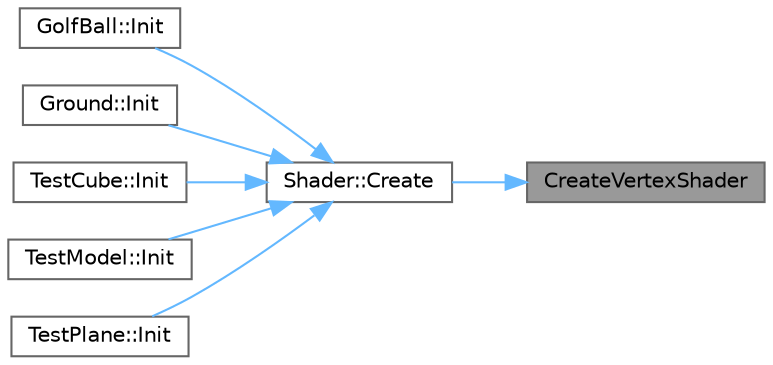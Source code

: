 digraph "CreateVertexShader"
{
 // LATEX_PDF_SIZE
  bgcolor="transparent";
  edge [fontname=Helvetica,fontsize=10,labelfontname=Helvetica,labelfontsize=10];
  node [fontname=Helvetica,fontsize=10,shape=box,height=0.2,width=0.4];
  rankdir="RL";
  Node1 [id="Node000001",label="CreateVertexShader",height=0.2,width=0.4,color="gray40", fillcolor="grey60", style="filled", fontcolor="black",tooltip=" "];
  Node1 -> Node2 [id="edge7_Node000001_Node000002",dir="back",color="steelblue1",style="solid",tooltip=" "];
  Node2 [id="Node000002",label="Shader::Create",height=0.2,width=0.4,color="grey40", fillcolor="white", style="filled",URL="$class_shader.html#aa9c0b85d800c697d60873b7eafe79267",tooltip=" "];
  Node2 -> Node3 [id="edge8_Node000002_Node000003",dir="back",color="steelblue1",style="solid",tooltip=" "];
  Node3 [id="Node000003",label="GolfBall::Init",height=0.2,width=0.4,color="grey40", fillcolor="white", style="filled",URL="$class_golf_ball.html#a1faa794a7a359c683bfc9f453d249ea5",tooltip=" "];
  Node2 -> Node4 [id="edge9_Node000002_Node000004",dir="back",color="steelblue1",style="solid",tooltip=" "];
  Node4 [id="Node000004",label="Ground::Init",height=0.2,width=0.4,color="grey40", fillcolor="white", style="filled",URL="$class_ground.html#a387a4f0f1d006a606e83f24bedf9550e",tooltip=" "];
  Node2 -> Node5 [id="edge10_Node000002_Node000005",dir="back",color="steelblue1",style="solid",tooltip=" "];
  Node5 [id="Node000005",label="TestCube::Init",height=0.2,width=0.4,color="grey40", fillcolor="white", style="filled",URL="$class_test_cube.html#a3979f3a1407a0c8a58bf8800bf697c35",tooltip=" "];
  Node2 -> Node6 [id="edge11_Node000002_Node000006",dir="back",color="steelblue1",style="solid",tooltip=" "];
  Node6 [id="Node000006",label="TestModel::Init",height=0.2,width=0.4,color="grey40", fillcolor="white", style="filled",URL="$class_test_model.html#a7e1de57e00664a32a5045e496f996b31",tooltip=" "];
  Node2 -> Node7 [id="edge12_Node000002_Node000007",dir="back",color="steelblue1",style="solid",tooltip=" "];
  Node7 [id="Node000007",label="TestPlane::Init",height=0.2,width=0.4,color="grey40", fillcolor="white", style="filled",URL="$class_test_plane.html#a11b7249c2c5f093451c2fdc1087dddaf",tooltip=" "];
}
